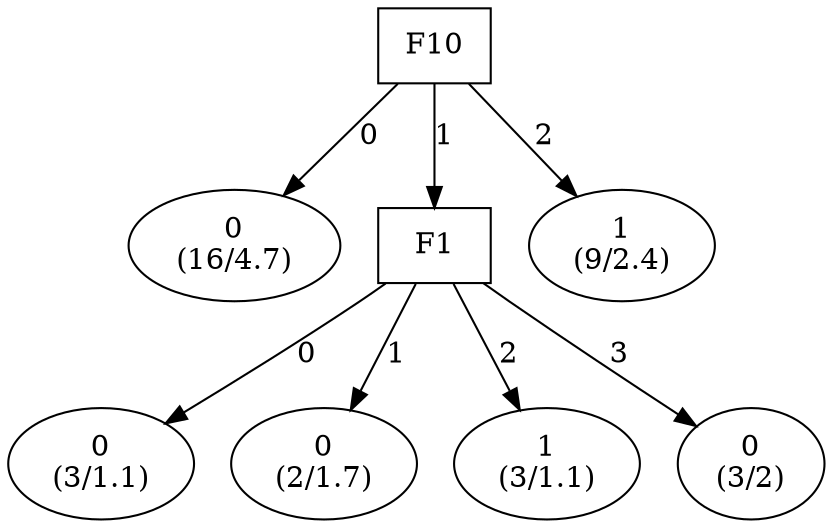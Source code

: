 digraph YaDT {
n0 [ shape=box, label="F10\n"]
n0 -> n1 [label="0"]
n1 [ shape=ellipse, label="0\n(16/4.7)"]
n0 -> n2 [label="1"]
n2 [ shape=box, label="F1\n"]
n2 -> n3 [label="0"]
n3 [ shape=ellipse, label="0\n(3/1.1)"]
n2 -> n4 [label="1"]
n4 [ shape=ellipse, label="0\n(2/1.7)"]
n2 -> n5 [label="2"]
n5 [ shape=ellipse, label="1\n(3/1.1)"]
n2 -> n6 [label="3"]
n6 [ shape=ellipse, label="0\n(3/2)"]
n0 -> n8 [label="2"]
n8 [ shape=ellipse, label="1\n(9/2.4)"]
}
